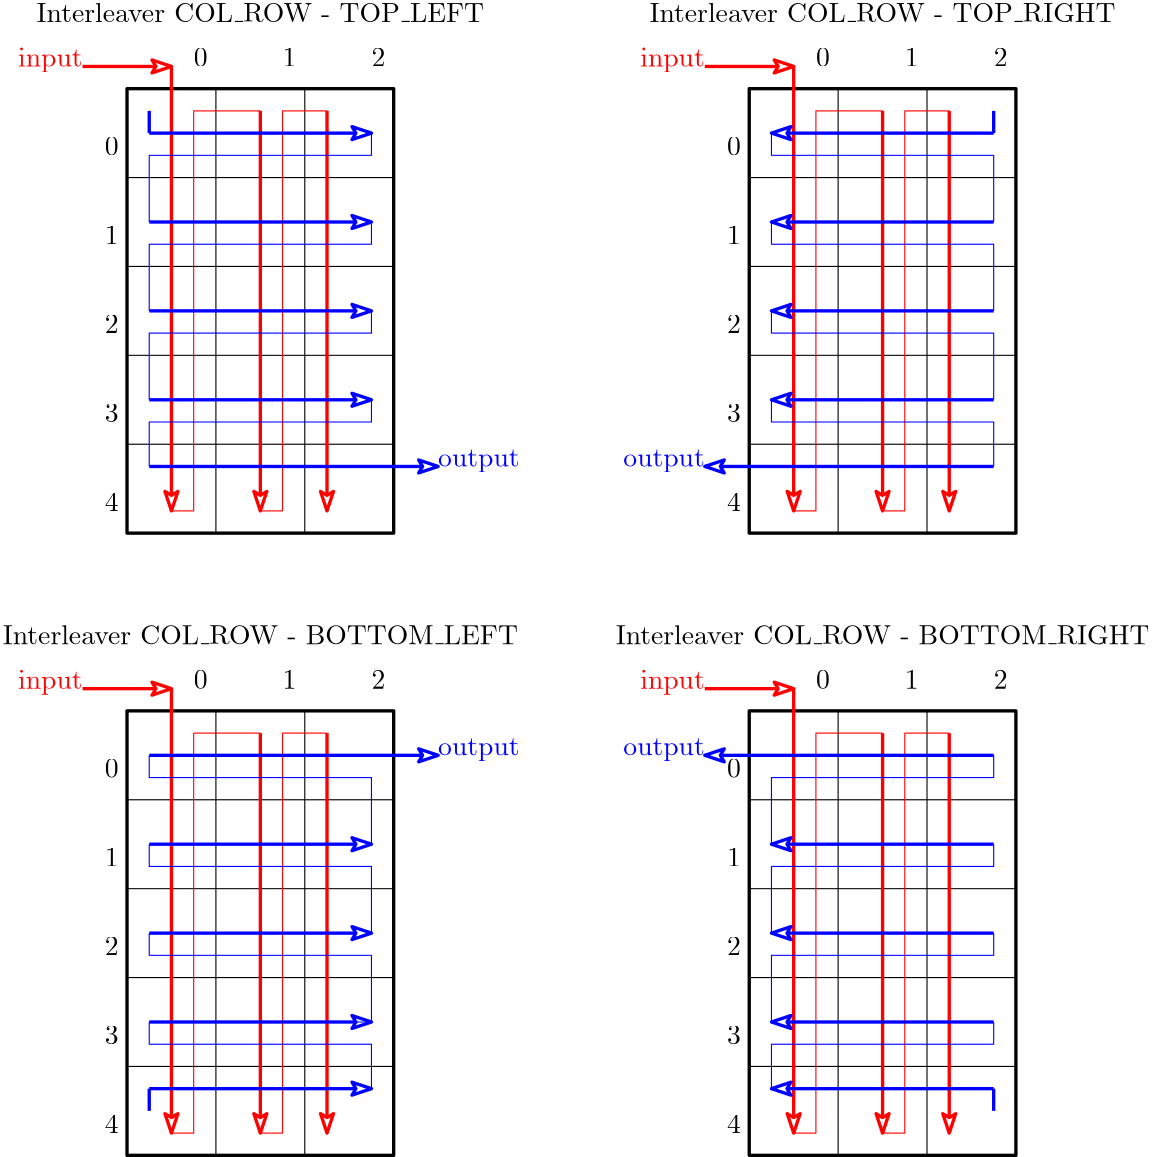 <?xml version="1.0"?>
<!DOCTYPE ipe SYSTEM "ipe.dtd">
<ipe version="70206" creator="Ipe 7.2.7">
<info created="D:20181109164706" modified="D:20181112083347"/>
<ipestyle name="basic">
<symbol name="arrow/arc(spx)">
<path stroke="sym-stroke" fill="sym-stroke" pen="sym-pen">
0 0 m
-1 0.333 l
-1 -0.333 l
h
</path>
</symbol>
<symbol name="arrow/farc(spx)">
<path stroke="sym-stroke" fill="white" pen="sym-pen">
0 0 m
-1 0.333 l
-1 -0.333 l
h
</path>
</symbol>
<symbol name="arrow/ptarc(spx)">
<path stroke="sym-stroke" fill="sym-stroke" pen="sym-pen">
0 0 m
-1 0.333 l
-0.8 0 l
-1 -0.333 l
h
</path>
</symbol>
<symbol name="arrow/fptarc(spx)">
<path stroke="sym-stroke" fill="white" pen="sym-pen">
0 0 m
-1 0.333 l
-0.8 0 l
-1 -0.333 l
h
</path>
</symbol>
<symbol name="mark/circle(sx)" transformations="translations">
<path fill="sym-stroke">
0.6 0 0 0.6 0 0 e
0.4 0 0 0.4 0 0 e
</path>
</symbol>
<symbol name="mark/disk(sx)" transformations="translations">
<path fill="sym-stroke">
0.6 0 0 0.6 0 0 e
</path>
</symbol>
<symbol name="mark/fdisk(sfx)" transformations="translations">
<group>
<path fill="sym-fill">
0.5 0 0 0.5 0 0 e
</path>
<path fill="sym-stroke" fillrule="eofill">
0.6 0 0 0.6 0 0 e
0.4 0 0 0.4 0 0 e
</path>
</group>
</symbol>
<symbol name="mark/box(sx)" transformations="translations">
<path fill="sym-stroke" fillrule="eofill">
-0.6 -0.6 m
0.6 -0.6 l
0.6 0.6 l
-0.6 0.6 l
h
-0.4 -0.4 m
0.4 -0.4 l
0.4 0.4 l
-0.4 0.4 l
h
</path>
</symbol>
<symbol name="mark/square(sx)" transformations="translations">
<path fill="sym-stroke">
-0.6 -0.6 m
0.6 -0.6 l
0.6 0.6 l
-0.6 0.6 l
h
</path>
</symbol>
<symbol name="mark/fsquare(sfx)" transformations="translations">
<group>
<path fill="sym-fill">
-0.5 -0.5 m
0.5 -0.5 l
0.5 0.5 l
-0.5 0.5 l
h
</path>
<path fill="sym-stroke" fillrule="eofill">
-0.6 -0.6 m
0.6 -0.6 l
0.6 0.6 l
-0.6 0.6 l
h
-0.4 -0.4 m
0.4 -0.4 l
0.4 0.4 l
-0.4 0.4 l
h
</path>
</group>
</symbol>
<symbol name="mark/cross(sx)" transformations="translations">
<group>
<path fill="sym-stroke">
-0.43 -0.57 m
0.57 0.43 l
0.43 0.57 l
-0.57 -0.43 l
h
</path>
<path fill="sym-stroke">
-0.43 0.57 m
0.57 -0.43 l
0.43 -0.57 l
-0.57 0.43 l
h
</path>
</group>
</symbol>
<symbol name="arrow/fnormal(spx)">
<path stroke="sym-stroke" fill="white" pen="sym-pen">
0 0 m
-1 0.333 l
-1 -0.333 l
h
</path>
</symbol>
<symbol name="arrow/pointed(spx)">
<path stroke="sym-stroke" fill="sym-stroke" pen="sym-pen">
0 0 m
-1 0.333 l
-0.8 0 l
-1 -0.333 l
h
</path>
</symbol>
<symbol name="arrow/fpointed(spx)">
<path stroke="sym-stroke" fill="white" pen="sym-pen">
0 0 m
-1 0.333 l
-0.8 0 l
-1 -0.333 l
h
</path>
</symbol>
<symbol name="arrow/linear(spx)">
<path stroke="sym-stroke" pen="sym-pen">
-1 0.333 m
0 0 l
-1 -0.333 l
</path>
</symbol>
<symbol name="arrow/fdouble(spx)">
<path stroke="sym-stroke" fill="white" pen="sym-pen">
0 0 m
-1 0.333 l
-1 -0.333 l
h
-1 0 m
-2 0.333 l
-2 -0.333 l
h
</path>
</symbol>
<symbol name="arrow/double(spx)">
<path stroke="sym-stroke" fill="sym-stroke" pen="sym-pen">
0 0 m
-1 0.333 l
-1 -0.333 l
h
-1 0 m
-2 0.333 l
-2 -0.333 l
h
</path>
</symbol>
<pen name="heavier" value="0.8"/>
<pen name="fat" value="1.2"/>
<pen name="ultrafat" value="2"/>
<symbolsize name="large" value="5"/>
<symbolsize name="small" value="2"/>
<symbolsize name="tiny" value="1.1"/>
<arrowsize name="large" value="10"/>
<arrowsize name="small" value="5"/>
<arrowsize name="tiny" value="3"/>
<color name="red" value="1 0 0"/>
<color name="green" value="0 1 0"/>
<color name="blue" value="0 0 1"/>
<color name="yellow" value="1 1 0"/>
<color name="orange" value="1 0.647 0"/>
<color name="gold" value="1 0.843 0"/>
<color name="purple" value="0.627 0.125 0.941"/>
<color name="gray" value="0.745"/>
<color name="brown" value="0.647 0.165 0.165"/>
<color name="navy" value="0 0 0.502"/>
<color name="pink" value="1 0.753 0.796"/>
<color name="seagreen" value="0.18 0.545 0.341"/>
<color name="turquoise" value="0.251 0.878 0.816"/>
<color name="violet" value="0.933 0.51 0.933"/>
<color name="darkblue" value="0 0 0.545"/>
<color name="darkcyan" value="0 0.545 0.545"/>
<color name="darkgray" value="0.663"/>
<color name="darkgreen" value="0 0.392 0"/>
<color name="darkmagenta" value="0.545 0 0.545"/>
<color name="darkorange" value="1 0.549 0"/>
<color name="darkred" value="0.545 0 0"/>
<color name="lightblue" value="0.678 0.847 0.902"/>
<color name="lightcyan" value="0.878 1 1"/>
<color name="lightgray" value="0.827"/>
<color name="lightgreen" value="0.565 0.933 0.565"/>
<color name="lightyellow" value="1 1 0.878"/>
<dashstyle name="dashed" value="[4] 0"/>
<dashstyle name="dotted" value="[1 3] 0"/>
<dashstyle name="dash dotted" value="[4 2 1 2] 0"/>
<dashstyle name="dash dot dotted" value="[4 2 1 2 1 2] 0"/>
<textsize name="large" value="\large"/>
<textsize name="Large" value="\Large"/>
<textsize name="LARGE" value="\LARGE"/>
<textsize name="huge" value="\huge"/>
<textsize name="Huge" value="\Huge"/>
<textsize name="small" value="\small"/>
<textsize name="footnote" value="\footnotesize"/>
<textsize name="tiny" value="\tiny"/>
<textstyle name="center" begin="\begin{center}" end="\end{center}"/>
<textstyle name="itemize" begin="\begin{itemize}" end="\end{itemize}"/>
<textstyle name="item" begin="\begin{itemize}\item{}" end="\end{itemize}"/>
<gridsize name="4 pts" value="4"/>
<gridsize name="8 pts (~3 mm)" value="8"/>
<gridsize name="16 pts (~6 mm)" value="16"/>
<gridsize name="32 pts (~12 mm)" value="32"/>
<gridsize name="10 pts (~3.5 mm)" value="10"/>
<gridsize name="20 pts (~7 mm)" value="20"/>
<gridsize name="14 pts (~5 mm)" value="14"/>
<gridsize name="28 pts (~10 mm)" value="28"/>
<gridsize name="56 pts (~20 mm)" value="56"/>
<anglesize name="90 deg" value="90"/>
<anglesize name="60 deg" value="60"/>
<anglesize name="45 deg" value="45"/>
<anglesize name="30 deg" value="30"/>
<anglesize name="22.5 deg" value="22.5"/>
<opacity name="10%" value="0.1"/>
<opacity name="30%" value="0.3"/>
<opacity name="50%" value="0.5"/>
<opacity name="75%" value="0.75"/>
<tiling name="falling" angle="-60" step="4" width="1"/>
<tiling name="rising" angle="30" step="4" width="1"/>
</ipestyle>
<page>
<layer name="alpha"/>
<view layers="alpha" active="alpha"/>
<path layer="alpha" matrix="1 0 0 1 32 0" stroke="black" pen="fat">
64 768 m
64 608 l
160 608 l
160 768 l
h
</path>
<text matrix="1 0 0 1 48 -24" transformations="translations" pos="96 816" stroke="black" type="label" width="161.096" height="6.918" depth="0" halign="center" valign="baseline">Interleaver COL\_ROW - TOP\_LEFT</text>
<path stroke="black">
128 768 m
128 608 l
128 608 l
</path>
<path stroke="black">
160 768 m
160 608 l
</path>
<path stroke="black">
96 736 m
192 736 l
192 736 l
</path>
<path stroke="black">
96 704 m
192 704 l
</path>
<path stroke="black">
96 672 m
192 672 l
</path>
<path stroke="black">
96 640 m
192 640 l
</path>
<text matrix="1 0 0 1 8 0" transformations="translations" pos="112 776" stroke="black" type="label" width="4.981" height="6.42" depth="0" valign="baseline">0</text>
<text matrix="1 0 0 1 40 0" transformations="translations" pos="112 776" stroke="black" type="label" width="4.981" height="6.42" depth="0" valign="baseline">1</text>
<text matrix="1 0 0 1 72 0" transformations="translations" pos="112 776" stroke="black" type="label" width="4.981" height="6.42" depth="0" valign="baseline">2</text>
<text matrix="1 0 0 1 -24 -64" transformations="translations" pos="112 776" stroke="black" type="label" width="4.981" height="6.42" depth="0" valign="baseline">1</text>
<text matrix="1 0 0 1 -24 -32" transformations="translations" pos="112 776" stroke="black" type="label" width="4.981" height="6.42" depth="0" valign="baseline">0</text>
<text matrix="1 0 0 1 -24 -128" transformations="translations" pos="112 776" stroke="black" type="label" width="4.981" height="6.42" depth="0" valign="baseline">3</text>
<text matrix="1 0 0 1 -24 -160" transformations="translations" pos="112 776" stroke="black" type="label" width="4.981" height="6.42" depth="0" valign="baseline">4</text>
<text matrix="1 0 0 1 -24 -96" transformations="translations" pos="112 776" stroke="black" type="label" width="4.981" height="6.42" depth="0" valign="baseline">2</text>
<path stroke="red" pen="fat" arrow="fptarc/normal">
112 776 m
112 616 l
</path>
<path stroke="red" pen="fat" arrow="fptarc/normal">
144 760 m
144 616 l
</path>
<path matrix="1 0 0 1 -8 0" stroke="red" pen="fat" arrow="fptarc/normal">
176 760 m
176 616 l
</path>
<path stroke="red" pen="fat" arrow="fptarc/normal">
80 776 m
112 776 l
</path>
<path stroke="red">
112 616 m
120 616 l
120 760 l
144 760 l
</path>
<path stroke="red">
144 616 m
152 616 l
152 760 l
168 760 l
</path>
<text matrix="1 0 0 1 40 0" transformations="translations" pos="40 776" stroke="red" type="label" width="23.246" height="6.661" depth="1.93" halign="right" valign="baseline">input</text>
<path stroke="blue" pen="fat" arrow="fptarc/normal">
104 752 m
184 752 l
</path>
<path stroke="blue" pen="fat" arrow="fptarc/normal">
104 720 m
184 720 l
</path>
<path stroke="blue" pen="fat" arrow="fptarc/normal">
104 688 m
184 688 l
</path>
<path stroke="blue" pen="fat" arrow="fptarc/normal">
104 656 m
184 656 l
</path>
<path stroke="blue" pen="fat" arrow="fptarc/normal">
104 632 m
208 632 l
</path>
<path stroke="blue">
184 752 m
184 744 l
104 744 l
104 720 l
</path>
<path stroke="blue">
184 720 m
184 712 l
104 712 l
104 688 l
</path>
<path stroke="blue">
184 688 m
184 680 l
104 680 l
104 656 l
</path>
<path stroke="blue">
184 656 m
184 648 l
104 648 l
104 632 l
</path>
<text matrix="1 0 0 1 0 8" transformations="translations" pos="208 624" stroke="blue" type="label" width="29.335" height="6.135" depth="1.93" valign="baseline">output</text>
<path matrix="1 0 0 1 256 0" stroke="black" pen="fat">
64 768 m
64 608 l
160 608 l
160 768 l
h
</path>
<text matrix="1 0 0 1 272 -24" transformations="translations" pos="96 816" stroke="black" type="label" width="167.807" height="6.918" depth="0" halign="center" valign="baseline">Interleaver COL\_ROW - TOP\_RIGHT</text>
<path matrix="1 0 0 1 224 0" stroke="black">
128 768 m
128 608 l
128 608 l
</path>
<path matrix="1 0 0 1 224 0" stroke="black">
160 768 m
160 608 l
</path>
<path matrix="1 0 0 1 224 0" stroke="black">
96 736 m
192 736 l
192 736 l
</path>
<path matrix="1 0 0 1 224 0" stroke="black">
96 704 m
192 704 l
</path>
<path matrix="1 0 0 1 224 0" stroke="black">
96 672 m
192 672 l
</path>
<path matrix="1 0 0 1 224 0" stroke="black">
96 640 m
192 640 l
</path>
<text matrix="1 0 0 1 232 0" transformations="translations" pos="112 776" stroke="black" type="label" width="4.981" height="6.42" depth="0" valign="baseline">0</text>
<text matrix="1 0 0 1 264 0" transformations="translations" pos="112 776" stroke="black" type="label" width="4.981" height="6.42" depth="0" valign="baseline">1</text>
<text matrix="1 0 0 1 296 0" transformations="translations" pos="112 776" stroke="black" type="label" width="4.981" height="6.42" depth="0" valign="baseline">2</text>
<text matrix="1 0 0 1 200 -64" transformations="translations" pos="112 776" stroke="black" type="label" width="4.981" height="6.42" depth="0" valign="baseline">1</text>
<text matrix="1 0 0 1 200 -32" transformations="translations" pos="112 776" stroke="black" type="label" width="4.981" height="6.42" depth="0" valign="baseline">0</text>
<text matrix="1 0 0 1 200 -128" transformations="translations" pos="112 776" stroke="black" type="label" width="4.981" height="6.42" depth="0" valign="baseline">3</text>
<text matrix="1 0 0 1 200 -160" transformations="translations" pos="112 776" stroke="black" type="label" width="4.981" height="6.42" depth="0" valign="baseline">4</text>
<text matrix="1 0 0 1 200 -96" transformations="translations" pos="112 776" stroke="black" type="label" width="4.981" height="6.42" depth="0" valign="baseline">2</text>
<path matrix="1 0 0 1 224 0" stroke="red" pen="fat" arrow="fptarc/normal">
112 776 m
112 616 l
</path>
<path matrix="1 0 0 1 224 0" stroke="red" pen="fat" arrow="fptarc/normal">
144 760 m
144 616 l
</path>
<path matrix="1 0 0 1 216 0" stroke="red" pen="fat" arrow="fptarc/normal">
176 760 m
176 616 l
</path>
<path matrix="1 0 0 1 224 0" stroke="red" pen="fat" arrow="fptarc/normal">
80 776 m
112 776 l
</path>
<path matrix="1 0 0 1 224 0" stroke="red">
112 616 m
120 616 l
120 760 l
144 760 l
</path>
<path matrix="1 0 0 1 224 0" stroke="red">
144 616 m
152 616 l
152 760 l
168 760 l
</path>
<text matrix="1 0 0 1 264 0" transformations="translations" pos="40 776" stroke="red" type="label" width="23.246" height="6.661" depth="1.93" halign="right" valign="baseline">input</text>
<path matrix="1 0 0 1 224 0" stroke="blue" pen="fat" rarrow="fptarc/normal">
104 752 m
184 752 l
</path>
<path matrix="1 0 0 1 224 0" stroke="blue" pen="fat" rarrow="fptarc/normal">
104 720 m
184 720 l
</path>
<path matrix="1 0 0 1 224 0" stroke="blue" pen="fat" rarrow="fptarc/normal">
104 688 m
184 688 l
</path>
<path matrix="1 0 0 1 224 0" stroke="blue" pen="fat" rarrow="fptarc/normal">
104 656 m
184 656 l
</path>
<path matrix="1 0 0 1 200 0" stroke="blue" pen="fat" rarrow="fptarc/normal">
104 632 m
208 632 l
</path>
<text matrix="1 0 0 1 96 8" transformations="translations" pos="208 624" stroke="blue" type="label" width="29.335" height="6.135" depth="1.93" halign="right" valign="baseline">output</text>
<path stroke="blue">
328 752 m
328 744 l
408 744 l
408 720 l
</path>
<path stroke="blue">
328 720 m
328 712 l
408 712 l
408 688 l
</path>
<path stroke="blue">
328 688 m
328 680 l
408 680 l
408 656 l
</path>
<path stroke="blue">
328 656 m
328 648 l
408 648 l
408 632 l
</path>
<path matrix="1 0 0 1 32 -224" stroke="black" pen="fat">
64 768 m
64 608 l
160 608 l
160 768 l
h
</path>
<text matrix="1 0 0 1 48 -248" transformations="translations" pos="96 816" stroke="black" type="label" width="185.449" height="6.918" depth="0" halign="center" valign="baseline">Interleaver COL\_ROW - BOTTOM\_LEFT</text>
<path matrix="1 0 0 1 0 -224" stroke="black">
128 768 m
128 608 l
128 608 l
</path>
<path matrix="1 0 0 1 0 -224" stroke="black">
160 768 m
160 608 l
</path>
<path matrix="1 0 0 1 0 -224" stroke="black">
96 736 m
192 736 l
192 736 l
</path>
<path matrix="1 0 0 1 0 -224" stroke="black">
96 704 m
192 704 l
</path>
<path matrix="1 0 0 1 0 -224" stroke="black">
96 672 m
192 672 l
</path>
<path matrix="1 0 0 1 0 -224" stroke="black">
96 640 m
192 640 l
</path>
<text matrix="1 0 0 1 8 -224" transformations="translations" pos="112 776" stroke="black" type="label" width="4.981" height="6.42" depth="0" valign="baseline">0</text>
<text matrix="1 0 0 1 40 -224" transformations="translations" pos="112 776" stroke="black" type="label" width="4.981" height="6.42" depth="0" valign="baseline">1</text>
<text matrix="1 0 0 1 72 -224" transformations="translations" pos="112 776" stroke="black" type="label" width="4.981" height="6.42" depth="0" valign="baseline">2</text>
<text matrix="1 0 0 1 -24 -288" transformations="translations" pos="112 776" stroke="black" type="label" width="4.981" height="6.42" depth="0" valign="baseline">1</text>
<text matrix="1 0 0 1 -24 -256" transformations="translations" pos="112 776" stroke="black" type="label" width="4.981" height="6.42" depth="0" valign="baseline">0</text>
<text matrix="1 0 0 1 -24 -352" transformations="translations" pos="112 776" stroke="black" type="label" width="4.981" height="6.42" depth="0" valign="baseline">3</text>
<text matrix="1 0 0 1 -24 -384" transformations="translations" pos="112 776" stroke="black" type="label" width="4.981" height="6.42" depth="0" valign="baseline">4</text>
<text matrix="1 0 0 1 -24 -320" transformations="translations" pos="112 776" stroke="black" type="label" width="4.981" height="6.42" depth="0" valign="baseline">2</text>
<path matrix="1 0 0 1 0 -224" stroke="red" pen="fat" arrow="fptarc/normal">
112 776 m
112 616 l
</path>
<path matrix="1 0 0 1 0 -224" stroke="red" pen="fat" arrow="fptarc/normal">
144 760 m
144 616 l
</path>
<path matrix="1 0 0 1 -8 -224" stroke="red" pen="fat" arrow="fptarc/normal">
176 760 m
176 616 l
</path>
<path matrix="1 0 0 1 0 -224" stroke="red" pen="fat" arrow="fptarc/normal">
80 776 m
112 776 l
</path>
<path matrix="1 0 0 1 0 -224" stroke="red">
112 616 m
120 616 l
120 760 l
144 760 l
</path>
<path matrix="1 0 0 1 0 -224" stroke="red">
144 616 m
152 616 l
152 760 l
168 760 l
</path>
<text matrix="1 0 0 1 40 -224" transformations="translations" pos="40 776" stroke="red" type="label" width="23.246" height="6.661" depth="1.93" halign="right" valign="baseline">input</text>
<path matrix="1 0 0 1 0 -344" stroke="blue" pen="fat" arrow="fptarc/normal">
104 752 m
184 752 l
</path>
<path matrix="1 0 0 1 0 -224" stroke="blue" pen="fat" arrow="fptarc/normal">
104 720 m
184 720 l
</path>
<path matrix="1 0 0 1 0 -224" stroke="blue" pen="fat" arrow="fptarc/normal">
104 688 m
184 688 l
</path>
<path matrix="1 0 0 1 0 -224" stroke="blue" pen="fat" arrow="fptarc/normal">
104 656 m
184 656 l
</path>
<path matrix="1 0 0 1 0 -104" stroke="blue" pen="fat" arrow="fptarc/normal">
104 632 m
208 632 l
</path>
<text matrix="1 0 0 1 0 -96" transformations="translations" pos="208 624" stroke="blue" type="label" width="29.335" height="6.135" depth="1.93" valign="baseline">output</text>
<path matrix="1 0 0 1 256 -224" stroke="black" pen="fat">
64 768 m
64 608 l
160 608 l
160 768 l
h
</path>
<text matrix="1 0 0 1 272 -248" transformations="translations" pos="96 816" stroke="black" type="label" width="192.16" height="6.918" depth="0" halign="center" valign="baseline">Interleaver COL\_ROW - BOTTOM\_RIGHT</text>
<path matrix="1 0 0 1 224 -224" stroke="black">
128 768 m
128 608 l
128 608 l
</path>
<path matrix="1 0 0 1 224 -224" stroke="black">
160 768 m
160 608 l
</path>
<path matrix="1 0 0 1 224 -224" stroke="black">
96 736 m
192 736 l
192 736 l
</path>
<path matrix="1 0 0 1 224 -224" stroke="black">
96 704 m
192 704 l
</path>
<path matrix="1 0 0 1 224 -224" stroke="black">
96 672 m
192 672 l
</path>
<path matrix="1 0 0 1 224 -224" stroke="black">
96 640 m
192 640 l
</path>
<text matrix="1 0 0 1 232 -224" transformations="translations" pos="112 776" stroke="black" type="label" width="4.981" height="6.42" depth="0" valign="baseline">0</text>
<text matrix="1 0 0 1 264 -224" transformations="translations" pos="112 776" stroke="black" type="label" width="4.981" height="6.42" depth="0" valign="baseline">1</text>
<text matrix="1 0 0 1 296 -224" transformations="translations" pos="112 776" stroke="black" type="label" width="4.981" height="6.42" depth="0" valign="baseline">2</text>
<text matrix="1 0 0 1 200 -288" transformations="translations" pos="112 776" stroke="black" type="label" width="4.981" height="6.42" depth="0" valign="baseline">1</text>
<text matrix="1 0 0 1 200 -256" transformations="translations" pos="112 776" stroke="black" type="label" width="4.981" height="6.42" depth="0" valign="baseline">0</text>
<text matrix="1 0 0 1 200 -352" transformations="translations" pos="112 776" stroke="black" type="label" width="4.981" height="6.42" depth="0" valign="baseline">3</text>
<text matrix="1 0 0 1 200 -384" transformations="translations" pos="112 776" stroke="black" type="label" width="4.981" height="6.42" depth="0" valign="baseline">4</text>
<text matrix="1 0 0 1 200 -320" transformations="translations" pos="112 776" stroke="black" type="label" width="4.981" height="6.42" depth="0" valign="baseline">2</text>
<path matrix="1 0 0 1 224 -224" stroke="red" pen="fat" arrow="fptarc/normal">
112 776 m
112 616 l
</path>
<path matrix="1 0 0 1 224 -224" stroke="red" pen="fat" arrow="fptarc/normal">
144 760 m
144 616 l
</path>
<path matrix="1 0 0 1 216 -224" stroke="red" pen="fat" arrow="fptarc/normal">
176 760 m
176 616 l
</path>
<path matrix="1 0 0 1 224 -224" stroke="red" pen="fat" arrow="fptarc/normal">
80 776 m
112 776 l
</path>
<path matrix="1 0 0 1 224 -224" stroke="red">
112 616 m
120 616 l
120 760 l
144 760 l
</path>
<path matrix="1 0 0 1 224 -224" stroke="red">
144 616 m
152 616 l
152 760 l
168 760 l
</path>
<text matrix="1 0 0 1 264 -224" transformations="translations" pos="40 776" stroke="red" type="label" width="23.246" height="6.661" depth="1.93" halign="right" valign="baseline">input</text>
<path matrix="1 0 0 1 224 -344" stroke="blue" pen="fat" rarrow="fptarc/normal">
104 752 m
184 752 l
</path>
<path matrix="1 0 0 1 224 -224" stroke="blue" pen="fat" rarrow="fptarc/normal">
104 720 m
184 720 l
</path>
<path matrix="1 0 0 1 224 -224" stroke="blue" pen="fat" rarrow="fptarc/normal">
104 688 m
184 688 l
</path>
<path matrix="1 0 0 1 224 -224" stroke="blue" pen="fat" rarrow="fptarc/normal">
104 656 m
184 656 l
</path>
<path matrix="1 0 0 1 200 -104" stroke="blue" pen="fat" rarrow="fptarc/normal">
104 632 m
208 632 l
</path>
<text matrix="1 0 0 1 96 -96" transformations="translations" pos="208 624" stroke="blue" type="label" width="29.335" height="6.135" depth="1.93" halign="right" valign="baseline">output</text>
<path stroke="blue">
184 408 m
184 424 l
104 424 l
104 432 l
</path>
<path stroke="blue">
104 432 m
184 432 l
184 456 l
104 456 l
104 464 l
</path>
<path stroke="blue">
184 464 m
184 488 l
104 488 l
104 496 l
</path>
<path stroke="blue">
184 496 m
184 520 l
104 520 l
104 528 l
</path>
<path stroke="blue">
328 408 m
328 424 l
408 424 l
408 432 l
</path>
<path stroke="blue">
328 432 m
328 456 l
408 456 l
408 464 l
</path>
<path stroke="blue">
328 464 m
328 488 l
408 488 l
408 496 l
</path>
<path stroke="blue">
328 496 m
328 520 l
408 520 l
408 528 l
</path>
<path stroke="blue" pen="fat">
104 752 m
104 760 l
</path>
<path stroke="blue" pen="fat">
408 752 m
408 760 l
</path>
<path stroke="blue" pen="fat">
408 408 m
408 400 l
</path>
<path stroke="blue" pen="fat">
104 408 m
104 400 l
</path>
</page>
</ipe>
